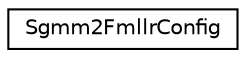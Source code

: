 digraph "Graphical Class Hierarchy"
{
  edge [fontname="Helvetica",fontsize="10",labelfontname="Helvetica",labelfontsize="10"];
  node [fontname="Helvetica",fontsize="10",shape=record];
  rankdir="LR";
  Node0 [label="Sgmm2FmllrConfig",height=0.2,width=0.4,color="black", fillcolor="white", style="filled",URL="$structkaldi_1_1Sgmm2FmllrConfig.html",tooltip="Configuration variables needed in the estimation of FMLLR for SGMMs. "];
}
